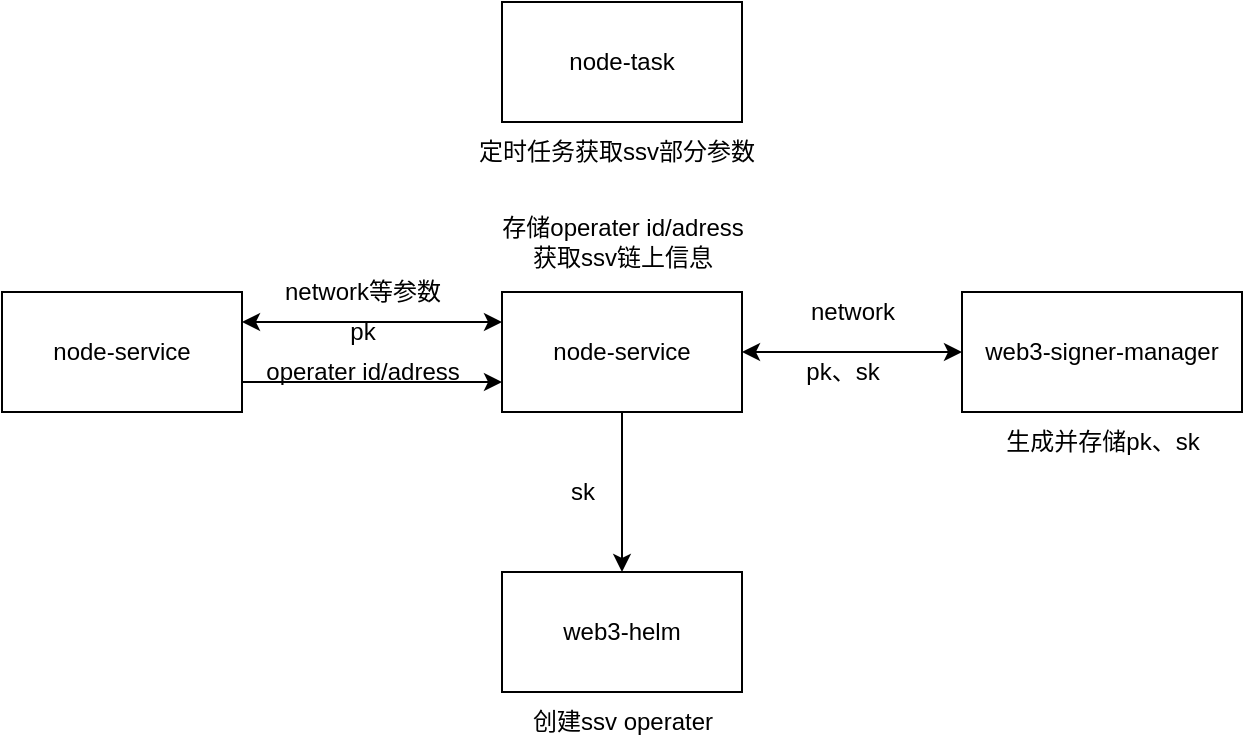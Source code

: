 <mxfile version="20.3.3" type="github"><diagram id="Xv7QeKLoE2u1W65RMTAT" name="ssv方案"><mxGraphModel dx="1845" dy="582" grid="1" gridSize="10" guides="1" tooltips="1" connect="1" arrows="1" fold="1" page="1" pageScale="1" pageWidth="827" pageHeight="1169" math="0" shadow="0"><root><mxCell id="0"/><mxCell id="1" parent="0"/><mxCell id="upIIC3sR76JoTG1QlNrG-14" value="" style="edgeStyle=orthogonalEdgeStyle;rounded=0;orthogonalLoop=1;jettySize=auto;html=1;" edge="1" parent="1" source="upIIC3sR76JoTG1QlNrG-1" target="upIIC3sR76JoTG1QlNrG-13"><mxGeometry relative="1" as="geometry"/></mxCell><mxCell id="upIIC3sR76JoTG1QlNrG-1" value="node-service" style="rounded=0;whiteSpace=wrap;html=1;" vertex="1" parent="1"><mxGeometry x="210" y="235" width="120" height="60" as="geometry"/></mxCell><mxCell id="upIIC3sR76JoTG1QlNrG-2" value="web3-signer-manager" style="whiteSpace=wrap;html=1;rounded=0;" vertex="1" parent="1"><mxGeometry x="440" y="235" width="140" height="60" as="geometry"/></mxCell><mxCell id="upIIC3sR76JoTG1QlNrG-4" value="" style="endArrow=classic;startArrow=classic;html=1;rounded=0;entryX=0;entryY=0.5;entryDx=0;entryDy=0;exitX=1;exitY=0.5;exitDx=0;exitDy=0;" edge="1" parent="1" source="upIIC3sR76JoTG1QlNrG-1" target="upIIC3sR76JoTG1QlNrG-2"><mxGeometry width="50" height="50" relative="1" as="geometry"><mxPoint x="550" y="405" as="sourcePoint"/><mxPoint x="600" y="355" as="targetPoint"/></mxGeometry></mxCell><mxCell id="upIIC3sR76JoTG1QlNrG-5" value="network" style="text;html=1;align=center;verticalAlign=middle;resizable=0;points=[];autosize=1;strokeColor=none;fillColor=none;" vertex="1" parent="1"><mxGeometry x="350" y="230" width="70" height="30" as="geometry"/></mxCell><mxCell id="upIIC3sR76JoTG1QlNrG-6" value="pk、sk" style="text;html=1;align=center;verticalAlign=middle;resizable=0;points=[];autosize=1;strokeColor=none;fillColor=none;" vertex="1" parent="1"><mxGeometry x="350" y="260" width="60" height="30" as="geometry"/></mxCell><mxCell id="upIIC3sR76JoTG1QlNrG-18" style="edgeStyle=orthogonalEdgeStyle;rounded=0;orthogonalLoop=1;jettySize=auto;html=1;exitX=1;exitY=0.75;exitDx=0;exitDy=0;entryX=0;entryY=0.75;entryDx=0;entryDy=0;" edge="1" parent="1" source="upIIC3sR76JoTG1QlNrG-7" target="upIIC3sR76JoTG1QlNrG-1"><mxGeometry relative="1" as="geometry"/></mxCell><mxCell id="upIIC3sR76JoTG1QlNrG-7" value="node-service" style="rounded=0;whiteSpace=wrap;html=1;" vertex="1" parent="1"><mxGeometry x="-40" y="235" width="120" height="60" as="geometry"/></mxCell><mxCell id="upIIC3sR76JoTG1QlNrG-9" value="" style="endArrow=classic;startArrow=classic;html=1;rounded=0;entryX=0;entryY=0.25;entryDx=0;entryDy=0;exitX=1;exitY=0.25;exitDx=0;exitDy=0;" edge="1" parent="1" source="upIIC3sR76JoTG1QlNrG-7" target="upIIC3sR76JoTG1QlNrG-1"><mxGeometry width="50" height="50" relative="1" as="geometry"><mxPoint x="370" y="565" as="sourcePoint"/><mxPoint x="260" y="425" as="targetPoint"/></mxGeometry></mxCell><mxCell id="upIIC3sR76JoTG1QlNrG-10" value="network等参数" style="text;html=1;align=center;verticalAlign=middle;resizable=0;points=[];autosize=1;strokeColor=none;fillColor=none;" vertex="1" parent="1"><mxGeometry x="90" y="220" width="100" height="30" as="geometry"/></mxCell><mxCell id="upIIC3sR76JoTG1QlNrG-11" value="pk" style="text;html=1;align=center;verticalAlign=middle;resizable=0;points=[];autosize=1;strokeColor=none;fillColor=none;" vertex="1" parent="1"><mxGeometry x="120" y="240" width="40" height="30" as="geometry"/></mxCell><mxCell id="upIIC3sR76JoTG1QlNrG-13" value="web3-helm" style="whiteSpace=wrap;html=1;rounded=0;" vertex="1" parent="1"><mxGeometry x="210" y="375" width="120" height="60" as="geometry"/></mxCell><mxCell id="upIIC3sR76JoTG1QlNrG-15" value="sk" style="text;html=1;align=center;verticalAlign=middle;resizable=0;points=[];autosize=1;strokeColor=none;fillColor=none;" vertex="1" parent="1"><mxGeometry x="230" y="320" width="40" height="30" as="geometry"/></mxCell><mxCell id="upIIC3sR76JoTG1QlNrG-16" value="创建ssv operater" style="text;html=1;align=center;verticalAlign=middle;resizable=0;points=[];autosize=1;strokeColor=none;fillColor=none;" vertex="1" parent="1"><mxGeometry x="215" y="435" width="110" height="30" as="geometry"/></mxCell><mxCell id="upIIC3sR76JoTG1QlNrG-17" value="生成并存储pk、sk" style="text;html=1;align=center;verticalAlign=middle;resizable=0;points=[];autosize=1;strokeColor=none;fillColor=none;" vertex="1" parent="1"><mxGeometry x="450" y="295" width="120" height="30" as="geometry"/></mxCell><mxCell id="upIIC3sR76JoTG1QlNrG-19" value="operater id/adress" style="text;html=1;align=center;verticalAlign=middle;resizable=0;points=[];autosize=1;strokeColor=none;fillColor=none;" vertex="1" parent="1"><mxGeometry x="80" y="260" width="120" height="30" as="geometry"/></mxCell><mxCell id="upIIC3sR76JoTG1QlNrG-20" value="存储operater id/adress&lt;br&gt;获取ssv链上信息" style="text;html=1;align=center;verticalAlign=middle;resizable=0;points=[];autosize=1;strokeColor=none;fillColor=none;" vertex="1" parent="1"><mxGeometry x="200" y="190" width="140" height="40" as="geometry"/></mxCell><mxCell id="upIIC3sR76JoTG1QlNrG-21" value="node-task" style="rounded=0;whiteSpace=wrap;html=1;" vertex="1" parent="1"><mxGeometry x="210" y="90" width="120" height="60" as="geometry"/></mxCell><mxCell id="upIIC3sR76JoTG1QlNrG-22" value="定时任务获取ssv部分参数" style="text;html=1;align=center;verticalAlign=middle;resizable=0;points=[];autosize=1;strokeColor=none;fillColor=none;" vertex="1" parent="1"><mxGeometry x="187" y="150" width="160" height="30" as="geometry"/></mxCell></root></mxGraphModel></diagram></mxfile>